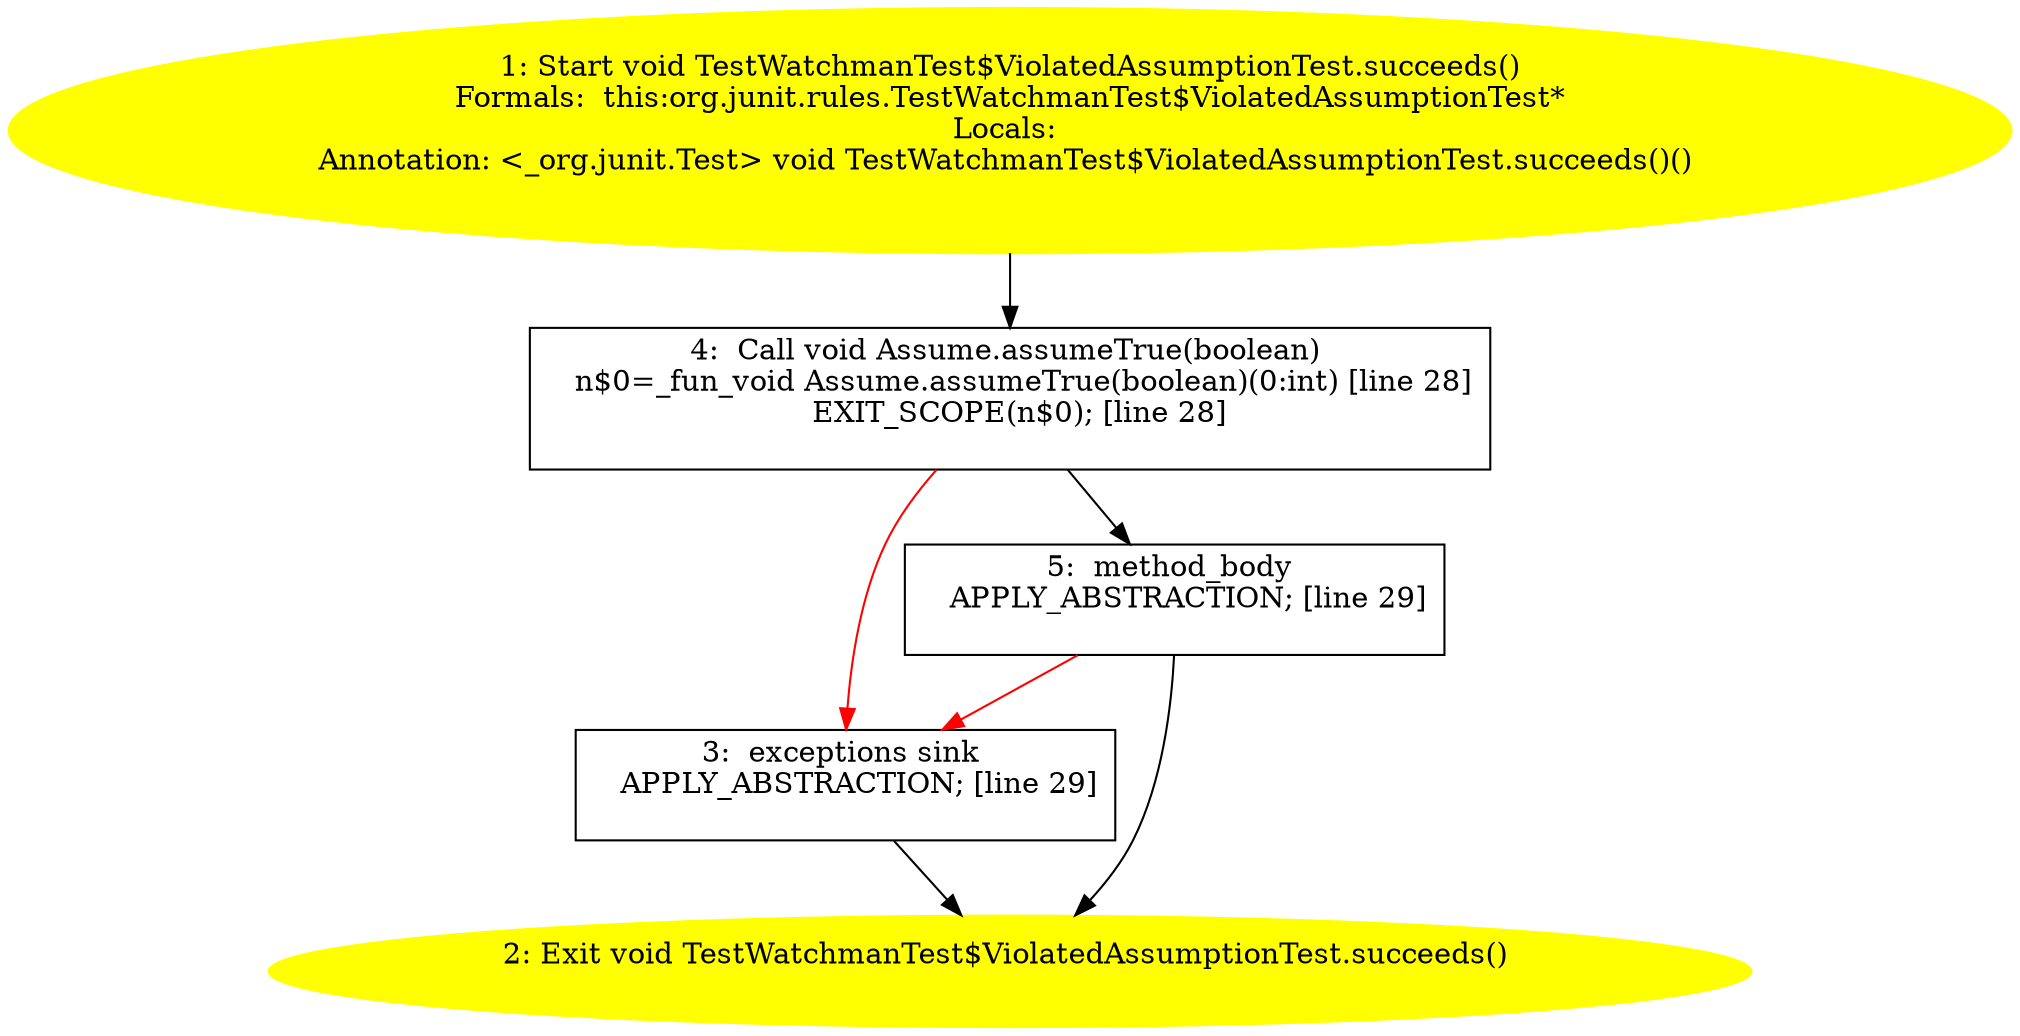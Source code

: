 /* @generated */
digraph cfg {
"org.junit.rules.TestWatchmanTest$ViolatedAssumptionTest.succeeds():void.4101a1c2daa50ae448337646ad622518_1" [label="1: Start void TestWatchmanTest$ViolatedAssumptionTest.succeeds()\nFormals:  this:org.junit.rules.TestWatchmanTest$ViolatedAssumptionTest*\nLocals: \nAnnotation: <_org.junit.Test> void TestWatchmanTest$ViolatedAssumptionTest.succeeds()() \n  " color=yellow style=filled]
	

	 "org.junit.rules.TestWatchmanTest$ViolatedAssumptionTest.succeeds():void.4101a1c2daa50ae448337646ad622518_1" -> "org.junit.rules.TestWatchmanTest$ViolatedAssumptionTest.succeeds():void.4101a1c2daa50ae448337646ad622518_4" ;
"org.junit.rules.TestWatchmanTest$ViolatedAssumptionTest.succeeds():void.4101a1c2daa50ae448337646ad622518_2" [label="2: Exit void TestWatchmanTest$ViolatedAssumptionTest.succeeds() \n  " color=yellow style=filled]
	

"org.junit.rules.TestWatchmanTest$ViolatedAssumptionTest.succeeds():void.4101a1c2daa50ae448337646ad622518_3" [label="3:  exceptions sink \n   APPLY_ABSTRACTION; [line 29]\n " shape="box"]
	

	 "org.junit.rules.TestWatchmanTest$ViolatedAssumptionTest.succeeds():void.4101a1c2daa50ae448337646ad622518_3" -> "org.junit.rules.TestWatchmanTest$ViolatedAssumptionTest.succeeds():void.4101a1c2daa50ae448337646ad622518_2" ;
"org.junit.rules.TestWatchmanTest$ViolatedAssumptionTest.succeeds():void.4101a1c2daa50ae448337646ad622518_4" [label="4:  Call void Assume.assumeTrue(boolean) \n   n$0=_fun_void Assume.assumeTrue(boolean)(0:int) [line 28]\n  EXIT_SCOPE(n$0); [line 28]\n " shape="box"]
	

	 "org.junit.rules.TestWatchmanTest$ViolatedAssumptionTest.succeeds():void.4101a1c2daa50ae448337646ad622518_4" -> "org.junit.rules.TestWatchmanTest$ViolatedAssumptionTest.succeeds():void.4101a1c2daa50ae448337646ad622518_5" ;
	 "org.junit.rules.TestWatchmanTest$ViolatedAssumptionTest.succeeds():void.4101a1c2daa50ae448337646ad622518_4" -> "org.junit.rules.TestWatchmanTest$ViolatedAssumptionTest.succeeds():void.4101a1c2daa50ae448337646ad622518_3" [color="red" ];
"org.junit.rules.TestWatchmanTest$ViolatedAssumptionTest.succeeds():void.4101a1c2daa50ae448337646ad622518_5" [label="5:  method_body \n   APPLY_ABSTRACTION; [line 29]\n " shape="box"]
	

	 "org.junit.rules.TestWatchmanTest$ViolatedAssumptionTest.succeeds():void.4101a1c2daa50ae448337646ad622518_5" -> "org.junit.rules.TestWatchmanTest$ViolatedAssumptionTest.succeeds():void.4101a1c2daa50ae448337646ad622518_2" ;
	 "org.junit.rules.TestWatchmanTest$ViolatedAssumptionTest.succeeds():void.4101a1c2daa50ae448337646ad622518_5" -> "org.junit.rules.TestWatchmanTest$ViolatedAssumptionTest.succeeds():void.4101a1c2daa50ae448337646ad622518_3" [color="red" ];
}
